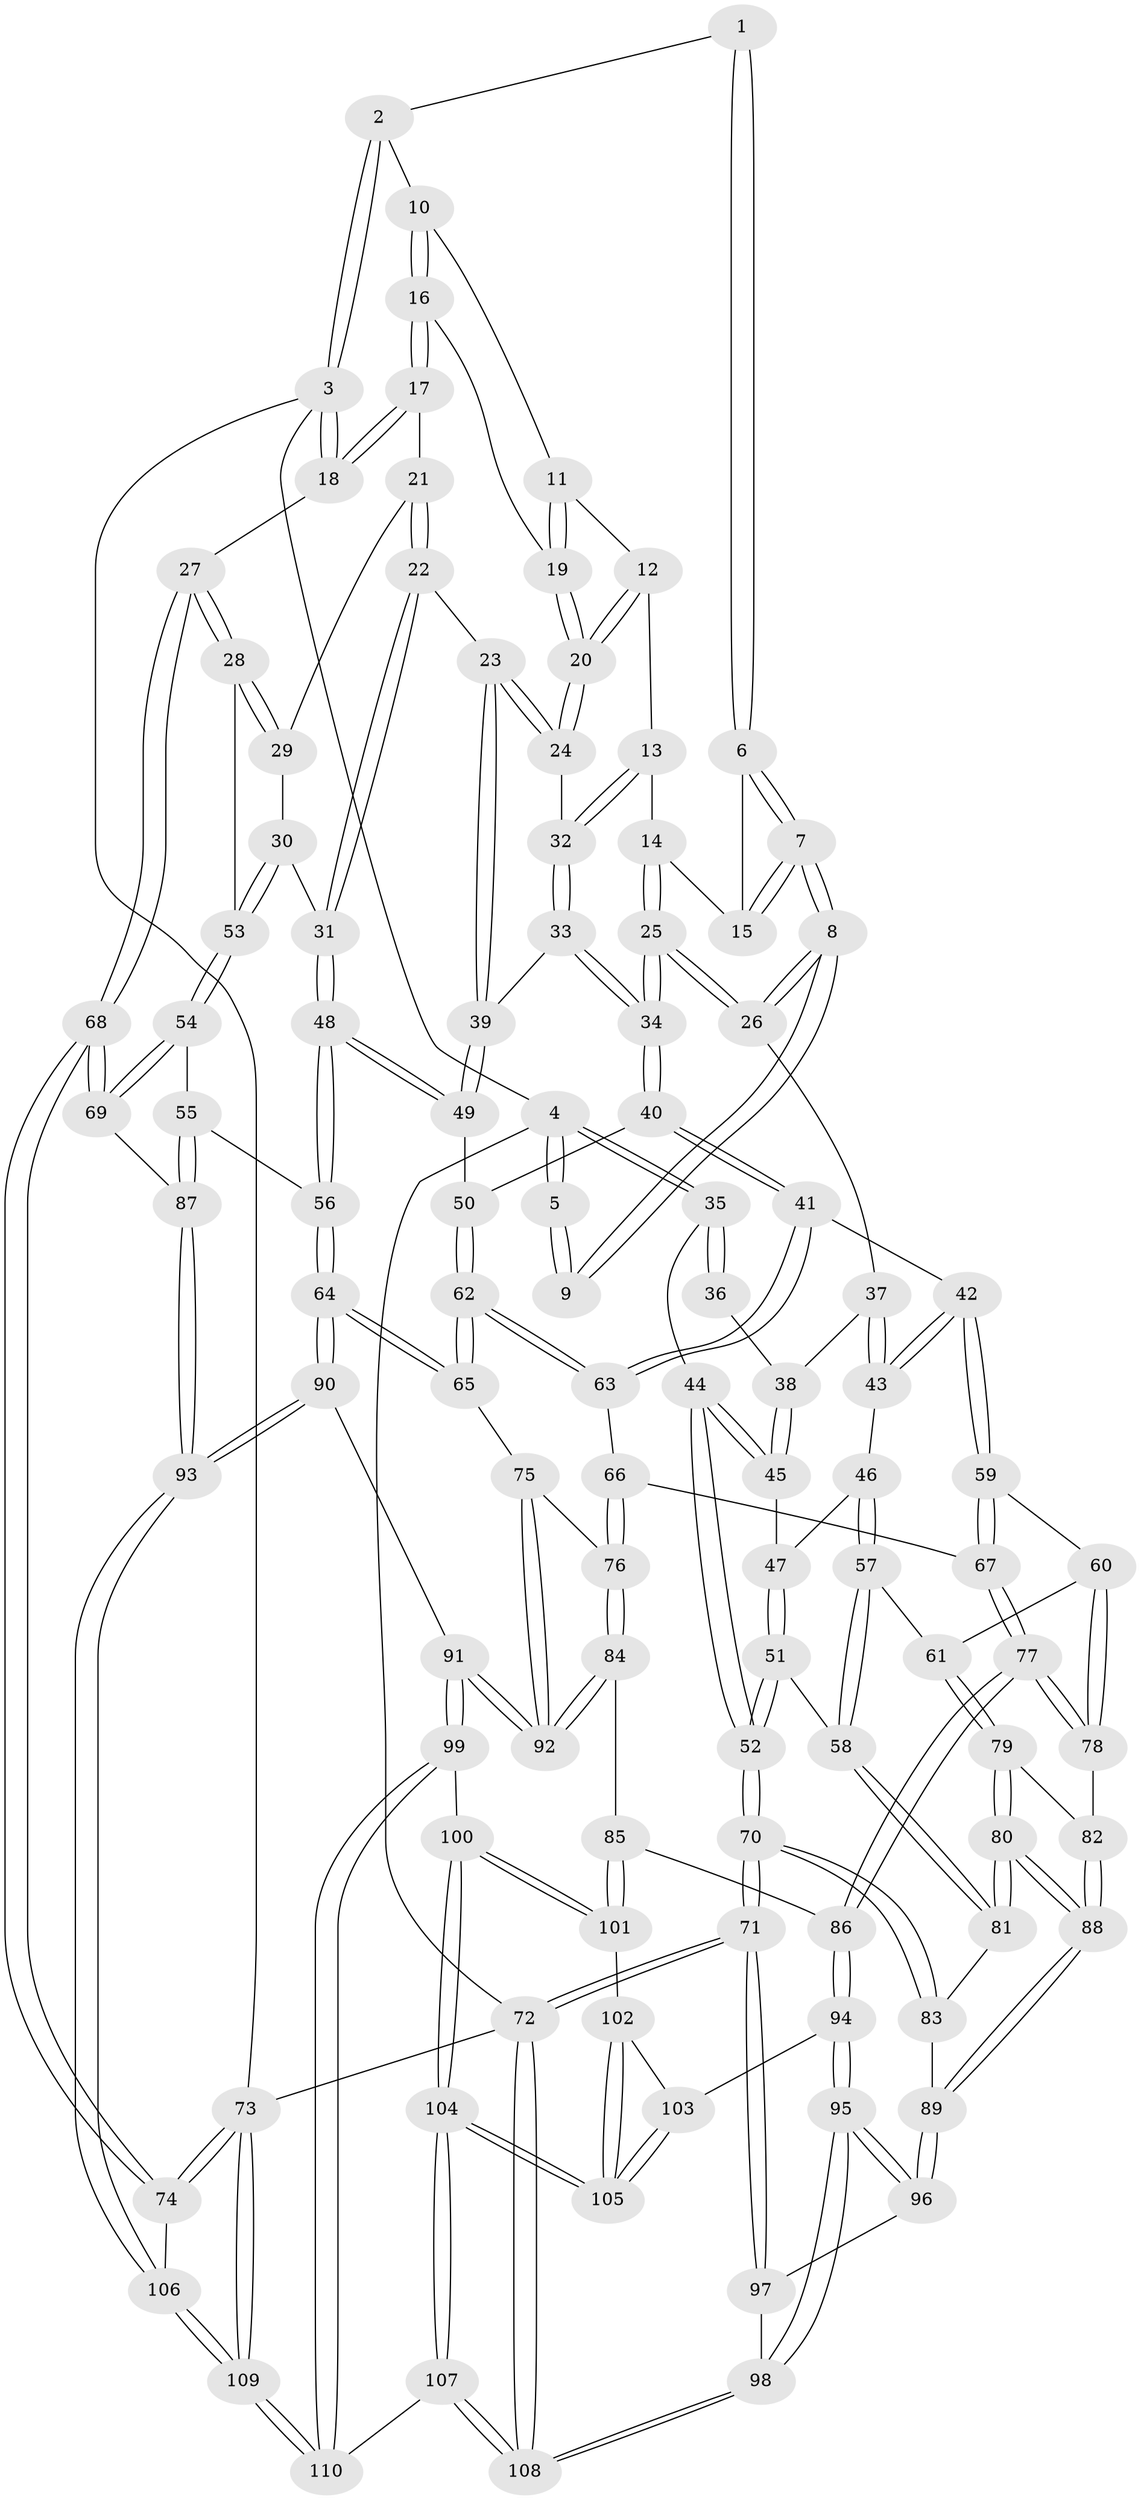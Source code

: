 // coarse degree distribution, {3: 0.38636363636363635, 4: 0.4090909090909091, 6: 0.022727272727272728, 2: 0.1590909090909091, 5: 0.022727272727272728}
// Generated by graph-tools (version 1.1) at 2025/54/03/04/25 22:54:31]
// undirected, 110 vertices, 272 edges
graph export_dot {
  node [color=gray90,style=filled];
  1 [pos="+0.5010698007345716+0"];
  2 [pos="+0.6952549253631861+0"];
  3 [pos="+1+0"];
  4 [pos="+0+0"];
  5 [pos="+0.07499040813417095+0"];
  6 [pos="+0.4713906774159762+0"];
  7 [pos="+0.2459493777090085+0.1740836120666253"];
  8 [pos="+0.2310576601904585+0.18590413556658933"];
  9 [pos="+0.22631165572754577+0.18338176659166275"];
  10 [pos="+0.6959211358974305+0"];
  11 [pos="+0.6957953458757856+0"];
  12 [pos="+0.6806749671756988+0"];
  13 [pos="+0.5947352655300612+0.20945898947679775"];
  14 [pos="+0.5026976186126544+0.1654509531365849"];
  15 [pos="+0.4922275677112143+0.134393669586022"];
  16 [pos="+0.8255536778145043+0.169219214070953"];
  17 [pos="+0.8548957822805292+0.1787724569892401"];
  18 [pos="+1+0"];
  19 [pos="+0.7535694467864092+0.17000631932296195"];
  20 [pos="+0.6831182359152727+0.22722197215611406"];
  21 [pos="+0.8534208671866537+0.1902193350699226"];
  22 [pos="+0.7304880462000445+0.3352835514275782"];
  23 [pos="+0.6830481178915279+0.3157215433272058"];
  24 [pos="+0.6633376356523774+0.25426199472271727"];
  25 [pos="+0.3805571705274015+0.30244472285007795"];
  26 [pos="+0.24379388746259534+0.2089421462647509"];
  27 [pos="+1+0.36746573180851877"];
  28 [pos="+1+0.3842977492100447"];
  29 [pos="+0.8602940982298668+0.21273757803964555"];
  30 [pos="+0.8804898822554247+0.39917852635122564"];
  31 [pos="+0.8209500547399757+0.40332446237243114"];
  32 [pos="+0.5956615947925293+0.21046049595216895"];
  33 [pos="+0.4765846615047322+0.3366017000917998"];
  34 [pos="+0.4005958346444103+0.3483105400698758"];
  35 [pos="+0+0.16781171800922587"];
  36 [pos="+0.16436103810450903+0.1936885212763604"];
  37 [pos="+0.2148484567942212+0.2918623462407518"];
  38 [pos="+0.07075977929727927+0.36209536547641147"];
  39 [pos="+0.6319271450227448+0.3633219537976474"];
  40 [pos="+0.3978932509693255+0.3789230166377685"];
  41 [pos="+0.3362421208825822+0.4715845649803095"];
  42 [pos="+0.2342393051129397+0.48614747647798146"];
  43 [pos="+0.18031781687590245+0.4466169683523345"];
  44 [pos="+0+0.2839001826775007"];
  45 [pos="+0.05523215725207791+0.3816842087470773"];
  46 [pos="+0.14954144281426274+0.44646419475776983"];
  47 [pos="+0.10280407084813865+0.4245736463217815"];
  48 [pos="+0.7385238024362678+0.5567278111925443"];
  49 [pos="+0.5947096186296705+0.4655961693654604"];
  50 [pos="+0.5530402935145113+0.48987298202288865"];
  51 [pos="+0+0.5773147346824498"];
  52 [pos="+0+0.5585199756590191"];
  53 [pos="+0.9589849809322716+0.4120314193759633"];
  54 [pos="+0.8983197853634513+0.6032598427182092"];
  55 [pos="+0.8196983303964309+0.6347030652762473"];
  56 [pos="+0.7438369567909598+0.6302936820964904"];
  57 [pos="+0.06039574771005274+0.5830056395058343"];
  58 [pos="+0+0.5821135790190534"];
  59 [pos="+0.2212156192028695+0.5424529164741432"];
  60 [pos="+0.1530498879070979+0.6086950959577582"];
  61 [pos="+0.0997244459330122+0.608902131763784"];
  62 [pos="+0.5230208190216966+0.5767094306520865"];
  63 [pos="+0.37789744718459595+0.5466343769609705"];
  64 [pos="+0.6781573217510872+0.7113791627866106"];
  65 [pos="+0.542419937172285+0.634604150883054"];
  66 [pos="+0.36515720737705637+0.5965634789226605"];
  67 [pos="+0.27715770831791736+0.6562670123645913"];
  68 [pos="+1+0.7659162439359434"];
  69 [pos="+1+0.747686737901403"];
  70 [pos="+0+0.8314248944997054"];
  71 [pos="+0+0.8757868919447105"];
  72 [pos="+0+1"];
  73 [pos="+1+1"];
  74 [pos="+1+0.8570159419585529"];
  75 [pos="+0.47700850869748973+0.6811015433150407"];
  76 [pos="+0.4243228459598635+0.7107387309622257"];
  77 [pos="+0.2589365790572205+0.7269986909707205"];
  78 [pos="+0.20099205561791264+0.7037890927336686"];
  79 [pos="+0.09957937549763211+0.6120266456171856"];
  80 [pos="+0.07686252086780142+0.7204458834342338"];
  81 [pos="+0.042680495099635785+0.7013895367037246"];
  82 [pos="+0.1444861944059445+0.7164989006136322"];
  83 [pos="+0+0.7268843457644621"];
  84 [pos="+0.39268445871600993+0.7669321311693117"];
  85 [pos="+0.3762820165186396+0.7748244245042819"];
  86 [pos="+0.2930201964851638+0.7918341374647061"];
  87 [pos="+0.9155859283521+0.7608273401678339"];
  88 [pos="+0.09000543241473472+0.7416691443213816"];
  89 [pos="+0.08258408060707073+0.7759398161668656"];
  90 [pos="+0.6805658189862639+0.7734029946448123"];
  91 [pos="+0.5668230652152315+0.856546871049801"];
  92 [pos="+0.5641285491193663+0.8549286727610205"];
  93 [pos="+0.7771377221572606+0.8591749596010687"];
  94 [pos="+0.2667054433082285+0.8426753564264697"];
  95 [pos="+0.22980867038575545+0.8683649835392354"];
  96 [pos="+0.08176620718181773+0.7813356815020823"];
  97 [pos="+0.04440068230636396+0.811127523049346"];
  98 [pos="+0.1393328790356348+1"];
  99 [pos="+0.5593672769229171+0.8788370461471127"];
  100 [pos="+0.4942421677610932+0.9303837998964647"];
  101 [pos="+0.43040827014963784+0.9027519332538684"];
  102 [pos="+0.4201957457032952+0.906703809148148"];
  103 [pos="+0.31644774481538696+0.8964768796842233"];
  104 [pos="+0.41123071429293406+1"];
  105 [pos="+0.36399375951923874+0.9771032131757588"];
  106 [pos="+0.7851407952248087+0.8807664950827149"];
  107 [pos="+0.4031105842238449+1"];
  108 [pos="+0.03665603252377462+1"];
  109 [pos="+0.8362262345148183+1"];
  110 [pos="+0.7706257035758765+1"];
  1 -- 2;
  1 -- 6;
  1 -- 6;
  2 -- 3;
  2 -- 3;
  2 -- 10;
  3 -- 4;
  3 -- 18;
  3 -- 18;
  3 -- 73;
  4 -- 5;
  4 -- 5;
  4 -- 35;
  4 -- 35;
  4 -- 72;
  5 -- 9;
  5 -- 9;
  6 -- 7;
  6 -- 7;
  6 -- 15;
  7 -- 8;
  7 -- 8;
  7 -- 15;
  7 -- 15;
  8 -- 9;
  8 -- 9;
  8 -- 26;
  8 -- 26;
  10 -- 11;
  10 -- 16;
  10 -- 16;
  11 -- 12;
  11 -- 19;
  11 -- 19;
  12 -- 13;
  12 -- 20;
  12 -- 20;
  13 -- 14;
  13 -- 32;
  13 -- 32;
  14 -- 15;
  14 -- 25;
  14 -- 25;
  16 -- 17;
  16 -- 17;
  16 -- 19;
  17 -- 18;
  17 -- 18;
  17 -- 21;
  18 -- 27;
  19 -- 20;
  19 -- 20;
  20 -- 24;
  20 -- 24;
  21 -- 22;
  21 -- 22;
  21 -- 29;
  22 -- 23;
  22 -- 31;
  22 -- 31;
  23 -- 24;
  23 -- 24;
  23 -- 39;
  23 -- 39;
  24 -- 32;
  25 -- 26;
  25 -- 26;
  25 -- 34;
  25 -- 34;
  26 -- 37;
  27 -- 28;
  27 -- 28;
  27 -- 68;
  27 -- 68;
  28 -- 29;
  28 -- 29;
  28 -- 53;
  29 -- 30;
  30 -- 31;
  30 -- 53;
  30 -- 53;
  31 -- 48;
  31 -- 48;
  32 -- 33;
  32 -- 33;
  33 -- 34;
  33 -- 34;
  33 -- 39;
  34 -- 40;
  34 -- 40;
  35 -- 36;
  35 -- 36;
  35 -- 44;
  36 -- 38;
  37 -- 38;
  37 -- 43;
  37 -- 43;
  38 -- 45;
  38 -- 45;
  39 -- 49;
  39 -- 49;
  40 -- 41;
  40 -- 41;
  40 -- 50;
  41 -- 42;
  41 -- 63;
  41 -- 63;
  42 -- 43;
  42 -- 43;
  42 -- 59;
  42 -- 59;
  43 -- 46;
  44 -- 45;
  44 -- 45;
  44 -- 52;
  44 -- 52;
  45 -- 47;
  46 -- 47;
  46 -- 57;
  46 -- 57;
  47 -- 51;
  47 -- 51;
  48 -- 49;
  48 -- 49;
  48 -- 56;
  48 -- 56;
  49 -- 50;
  50 -- 62;
  50 -- 62;
  51 -- 52;
  51 -- 52;
  51 -- 58;
  52 -- 70;
  52 -- 70;
  53 -- 54;
  53 -- 54;
  54 -- 55;
  54 -- 69;
  54 -- 69;
  55 -- 56;
  55 -- 87;
  55 -- 87;
  56 -- 64;
  56 -- 64;
  57 -- 58;
  57 -- 58;
  57 -- 61;
  58 -- 81;
  58 -- 81;
  59 -- 60;
  59 -- 67;
  59 -- 67;
  60 -- 61;
  60 -- 78;
  60 -- 78;
  61 -- 79;
  61 -- 79;
  62 -- 63;
  62 -- 63;
  62 -- 65;
  62 -- 65;
  63 -- 66;
  64 -- 65;
  64 -- 65;
  64 -- 90;
  64 -- 90;
  65 -- 75;
  66 -- 67;
  66 -- 76;
  66 -- 76;
  67 -- 77;
  67 -- 77;
  68 -- 69;
  68 -- 69;
  68 -- 74;
  68 -- 74;
  69 -- 87;
  70 -- 71;
  70 -- 71;
  70 -- 83;
  70 -- 83;
  71 -- 72;
  71 -- 72;
  71 -- 97;
  71 -- 97;
  72 -- 108;
  72 -- 108;
  72 -- 73;
  73 -- 74;
  73 -- 74;
  73 -- 109;
  73 -- 109;
  74 -- 106;
  75 -- 76;
  75 -- 92;
  75 -- 92;
  76 -- 84;
  76 -- 84;
  77 -- 78;
  77 -- 78;
  77 -- 86;
  77 -- 86;
  78 -- 82;
  79 -- 80;
  79 -- 80;
  79 -- 82;
  80 -- 81;
  80 -- 81;
  80 -- 88;
  80 -- 88;
  81 -- 83;
  82 -- 88;
  82 -- 88;
  83 -- 89;
  84 -- 85;
  84 -- 92;
  84 -- 92;
  85 -- 86;
  85 -- 101;
  85 -- 101;
  86 -- 94;
  86 -- 94;
  87 -- 93;
  87 -- 93;
  88 -- 89;
  88 -- 89;
  89 -- 96;
  89 -- 96;
  90 -- 91;
  90 -- 93;
  90 -- 93;
  91 -- 92;
  91 -- 92;
  91 -- 99;
  91 -- 99;
  93 -- 106;
  93 -- 106;
  94 -- 95;
  94 -- 95;
  94 -- 103;
  95 -- 96;
  95 -- 96;
  95 -- 98;
  95 -- 98;
  96 -- 97;
  97 -- 98;
  98 -- 108;
  98 -- 108;
  99 -- 100;
  99 -- 110;
  99 -- 110;
  100 -- 101;
  100 -- 101;
  100 -- 104;
  100 -- 104;
  101 -- 102;
  102 -- 103;
  102 -- 105;
  102 -- 105;
  103 -- 105;
  103 -- 105;
  104 -- 105;
  104 -- 105;
  104 -- 107;
  104 -- 107;
  106 -- 109;
  106 -- 109;
  107 -- 108;
  107 -- 108;
  107 -- 110;
  109 -- 110;
  109 -- 110;
}
